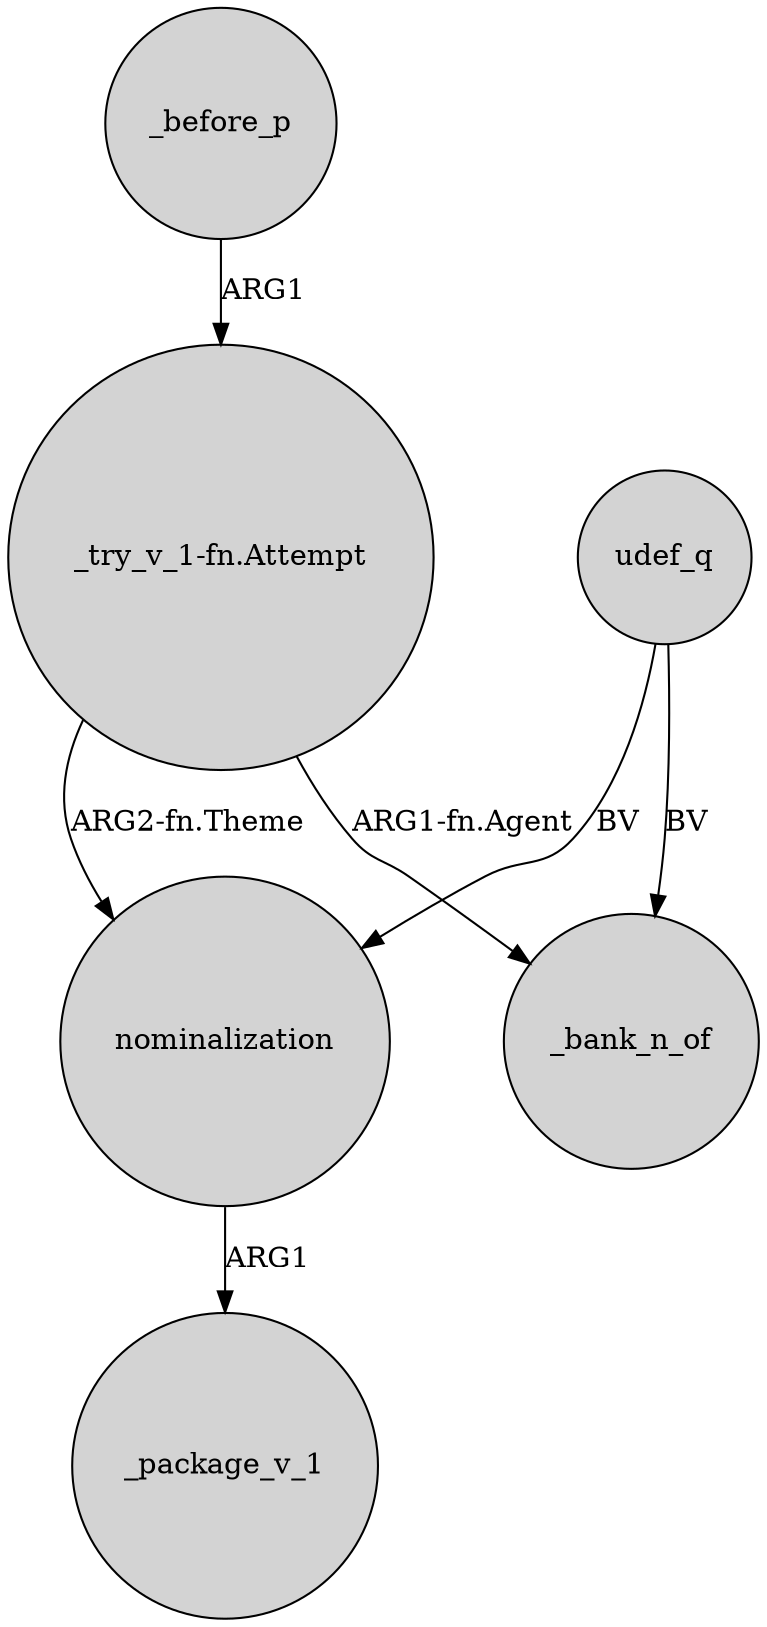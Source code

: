 digraph {
	node [shape=circle style=filled]
	nominalization -> _package_v_1 [label=ARG1]
	"_try_v_1-fn.Attempt" -> _bank_n_of [label="ARG1-fn.Agent"]
	_before_p -> "_try_v_1-fn.Attempt" [label=ARG1]
	"_try_v_1-fn.Attempt" -> nominalization [label="ARG2-fn.Theme"]
	udef_q -> nominalization [label=BV]
	udef_q -> _bank_n_of [label=BV]
}
